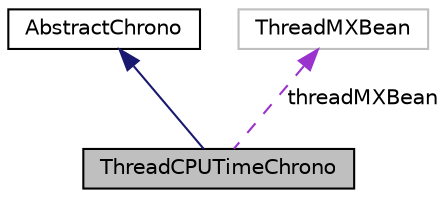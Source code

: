 digraph "ThreadCPUTimeChrono"
{
 // INTERACTIVE_SVG=YES
  bgcolor="transparent";
  edge [fontname="Helvetica",fontsize="10",labelfontname="Helvetica",labelfontsize="10"];
  node [fontname="Helvetica",fontsize="10",shape=record];
  Node2 [label="ThreadCPUTimeChrono",height=0.2,width=0.4,color="black", fillcolor="grey75", style="filled", fontcolor="black"];
  Node3 -> Node2 [dir="back",color="midnightblue",fontsize="10",style="solid",fontname="Helvetica"];
  Node3 [label="AbstractChrono",height=0.2,width=0.4,color="black",URL="$classumontreal_1_1ssj_1_1util_1_1AbstractChrono.html",tooltip="AbstractChrono is a class that acts as an interface to the system clock and calculates the CPU or sys..."];
  Node4 -> Node2 [dir="back",color="darkorchid3",fontsize="10",style="dashed",label=" threadMXBean" ,fontname="Helvetica"];
  Node4 [label="ThreadMXBean",height=0.2,width=0.4,color="grey75"];
}
